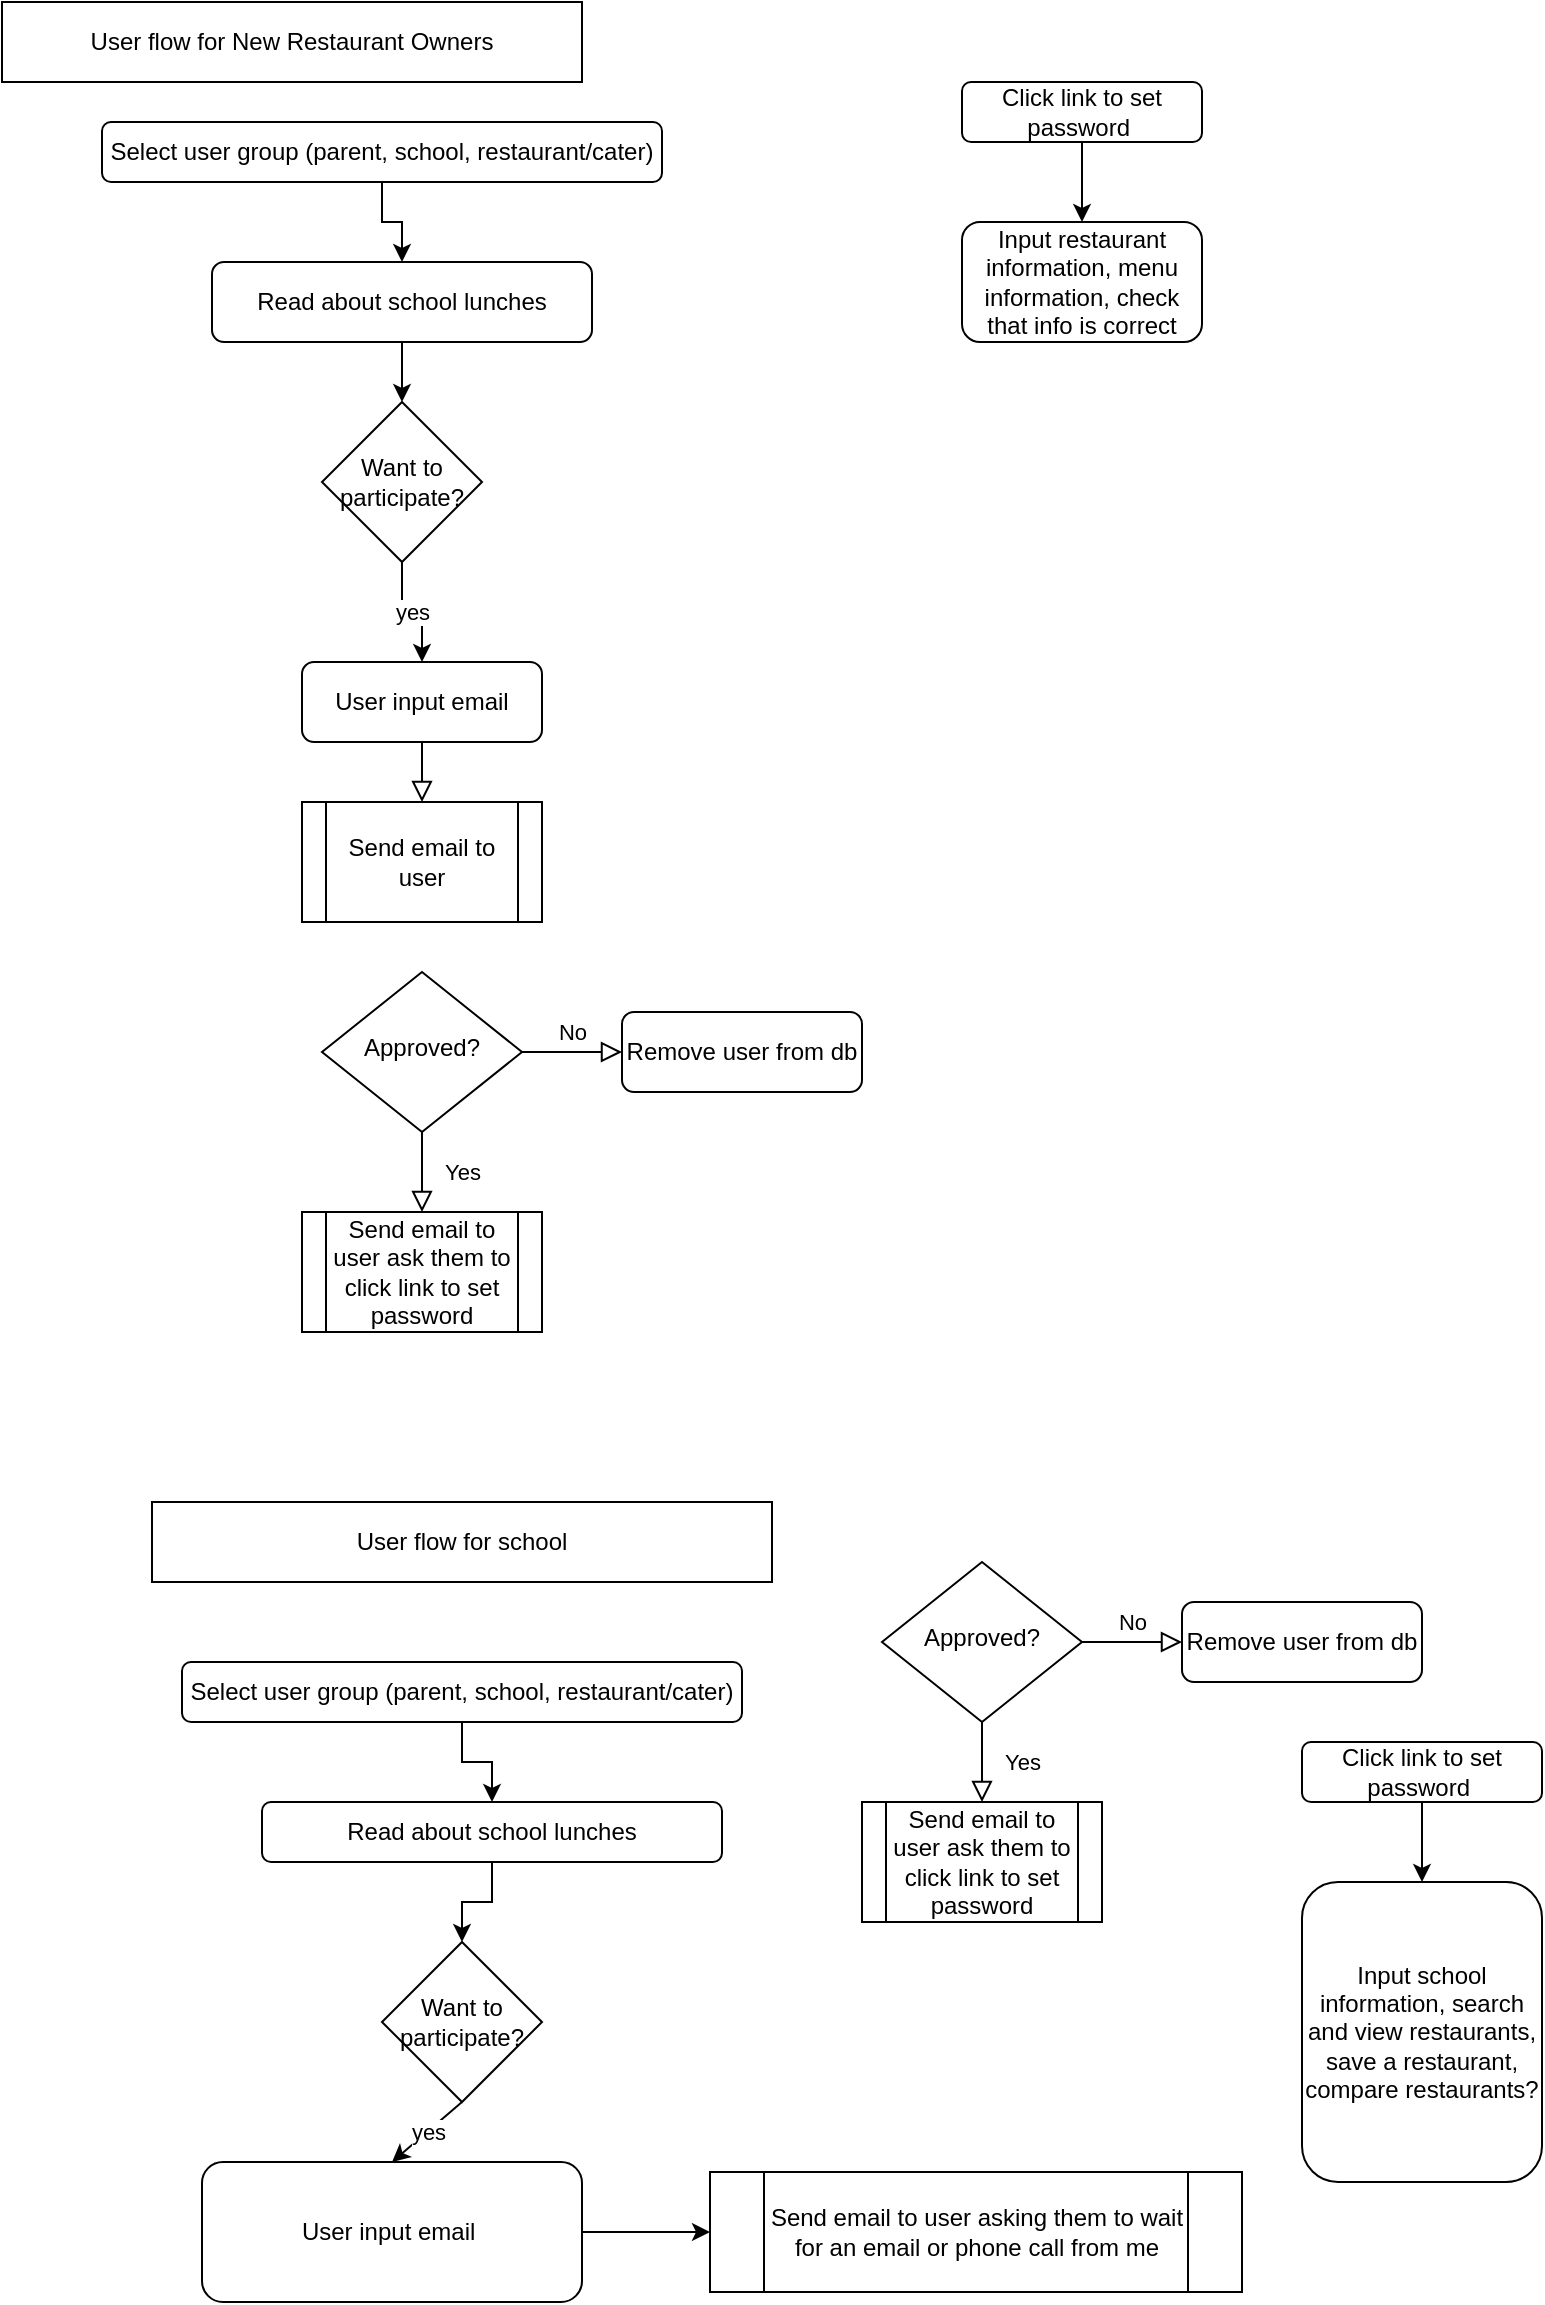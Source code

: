 <mxfile version="20.6.0" type="device"><diagram id="C5RBs43oDa-KdzZeNtuy" name="Page-1"><mxGraphModel dx="1038" dy="617" grid="1" gridSize="10" guides="1" tooltips="1" connect="1" arrows="1" fold="1" page="1" pageScale="1" pageWidth="827" pageHeight="1169" math="0" shadow="0"><root><mxCell id="WIyWlLk6GJQsqaUBKTNV-0"/><mxCell id="WIyWlLk6GJQsqaUBKTNV-1" parent="WIyWlLk6GJQsqaUBKTNV-0"/><mxCell id="WIyWlLk6GJQsqaUBKTNV-2" value="" style="rounded=0;html=1;jettySize=auto;orthogonalLoop=1;fontSize=11;endArrow=block;endFill=0;endSize=8;strokeWidth=1;shadow=0;labelBackgroundColor=none;edgeStyle=orthogonalEdgeStyle;entryX=0.5;entryY=0;entryDx=0;entryDy=0;" parent="WIyWlLk6GJQsqaUBKTNV-1" source="WIyWlLk6GJQsqaUBKTNV-3" edge="1"><mxGeometry relative="1" as="geometry"><mxPoint x="210" y="410" as="targetPoint"/></mxGeometry></mxCell><mxCell id="WIyWlLk6GJQsqaUBKTNV-3" value="User input email" style="rounded=1;whiteSpace=wrap;html=1;fontSize=12;glass=0;strokeWidth=1;shadow=0;" parent="WIyWlLk6GJQsqaUBKTNV-1" vertex="1"><mxGeometry x="150" y="340" width="120" height="40" as="geometry"/></mxCell><mxCell id="WIyWlLk6GJQsqaUBKTNV-4" value="Yes" style="rounded=0;html=1;jettySize=auto;orthogonalLoop=1;fontSize=11;endArrow=block;endFill=0;endSize=8;strokeWidth=1;shadow=0;labelBackgroundColor=none;edgeStyle=orthogonalEdgeStyle;" parent="WIyWlLk6GJQsqaUBKTNV-1" source="WIyWlLk6GJQsqaUBKTNV-6" edge="1"><mxGeometry y="20" relative="1" as="geometry"><mxPoint as="offset"/><mxPoint x="210" y="615" as="targetPoint"/></mxGeometry></mxCell><mxCell id="WIyWlLk6GJQsqaUBKTNV-5" value="No" style="edgeStyle=orthogonalEdgeStyle;rounded=0;html=1;jettySize=auto;orthogonalLoop=1;fontSize=11;endArrow=block;endFill=0;endSize=8;strokeWidth=1;shadow=0;labelBackgroundColor=none;" parent="WIyWlLk6GJQsqaUBKTNV-1" source="WIyWlLk6GJQsqaUBKTNV-6" target="WIyWlLk6GJQsqaUBKTNV-7" edge="1"><mxGeometry y="10" relative="1" as="geometry"><mxPoint as="offset"/></mxGeometry></mxCell><mxCell id="WIyWlLk6GJQsqaUBKTNV-6" value="Approved?" style="rhombus;whiteSpace=wrap;html=1;shadow=0;fontFamily=Helvetica;fontSize=12;align=center;strokeWidth=1;spacing=6;spacingTop=-4;" parent="WIyWlLk6GJQsqaUBKTNV-1" vertex="1"><mxGeometry x="160" y="495" width="100" height="80" as="geometry"/></mxCell><mxCell id="WIyWlLk6GJQsqaUBKTNV-7" value="Remove user from db" style="rounded=1;whiteSpace=wrap;html=1;fontSize=12;glass=0;strokeWidth=1;shadow=0;" parent="WIyWlLk6GJQsqaUBKTNV-1" vertex="1"><mxGeometry x="310" y="515" width="120" height="40" as="geometry"/></mxCell><mxCell id="aN_crIlvZKzbFf_ZlfxF-0" value="User flow for New Restaurant Owners" style="rounded=0;whiteSpace=wrap;html=1;" vertex="1" parent="WIyWlLk6GJQsqaUBKTNV-1"><mxGeometry y="10" width="290" height="40" as="geometry"/></mxCell><mxCell id="aN_crIlvZKzbFf_ZlfxF-1" style="edgeStyle=orthogonalEdgeStyle;rounded=0;orthogonalLoop=1;jettySize=auto;html=1;exitX=0.5;exitY=1;exitDx=0;exitDy=0;" edge="1" parent="WIyWlLk6GJQsqaUBKTNV-1" source="aN_crIlvZKzbFf_ZlfxF-0" target="aN_crIlvZKzbFf_ZlfxF-0"><mxGeometry relative="1" as="geometry"/></mxCell><mxCell id="aN_crIlvZKzbFf_ZlfxF-7" value="Send email to user" style="shape=process;whiteSpace=wrap;html=1;backgroundOutline=1;" vertex="1" parent="WIyWlLk6GJQsqaUBKTNV-1"><mxGeometry x="150" y="410" width="120" height="60" as="geometry"/></mxCell><mxCell id="aN_crIlvZKzbFf_ZlfxF-8" value="Send email to user ask them to click link to set password" style="shape=process;whiteSpace=wrap;html=1;backgroundOutline=1;" vertex="1" parent="WIyWlLk6GJQsqaUBKTNV-1"><mxGeometry x="150" y="615" width="120" height="60" as="geometry"/></mxCell><mxCell id="aN_crIlvZKzbFf_ZlfxF-14" style="edgeStyle=orthogonalEdgeStyle;rounded=0;orthogonalLoop=1;jettySize=auto;html=1;exitX=0.5;exitY=1;exitDx=0;exitDy=0;entryX=0.5;entryY=0;entryDx=0;entryDy=0;" edge="1" parent="WIyWlLk6GJQsqaUBKTNV-1" source="aN_crIlvZKzbFf_ZlfxF-10" target="aN_crIlvZKzbFf_ZlfxF-11"><mxGeometry relative="1" as="geometry"/></mxCell><mxCell id="aN_crIlvZKzbFf_ZlfxF-10" value="Click link to set password&amp;nbsp;" style="rounded=1;whiteSpace=wrap;html=1;" vertex="1" parent="WIyWlLk6GJQsqaUBKTNV-1"><mxGeometry x="480" y="50" width="120" height="30" as="geometry"/></mxCell><mxCell id="aN_crIlvZKzbFf_ZlfxF-11" value="Input restaurant information, menu information, check that info is correct" style="rounded=1;whiteSpace=wrap;html=1;" vertex="1" parent="WIyWlLk6GJQsqaUBKTNV-1"><mxGeometry x="480" y="120" width="120" height="60" as="geometry"/></mxCell><mxCell id="aN_crIlvZKzbFf_ZlfxF-29" style="edgeStyle=orthogonalEdgeStyle;rounded=0;orthogonalLoop=1;jettySize=auto;html=1;exitX=0.5;exitY=1;exitDx=0;exitDy=0;" edge="1" parent="WIyWlLk6GJQsqaUBKTNV-1" source="aN_crIlvZKzbFf_ZlfxF-22" target="aN_crIlvZKzbFf_ZlfxF-23"><mxGeometry relative="1" as="geometry"/></mxCell><mxCell id="aN_crIlvZKzbFf_ZlfxF-22" value="Read about school lunches" style="rounded=1;whiteSpace=wrap;html=1;" vertex="1" parent="WIyWlLk6GJQsqaUBKTNV-1"><mxGeometry x="105" y="140" width="190" height="40" as="geometry"/></mxCell><mxCell id="aN_crIlvZKzbFf_ZlfxF-25" style="edgeStyle=orthogonalEdgeStyle;rounded=0;orthogonalLoop=1;jettySize=auto;html=1;exitX=1;exitY=0;exitDx=0;exitDy=0;" edge="1" parent="WIyWlLk6GJQsqaUBKTNV-1" source="aN_crIlvZKzbFf_ZlfxF-23"><mxGeometry relative="1" as="geometry"><mxPoint x="220" y="250" as="targetPoint"/></mxGeometry></mxCell><mxCell id="aN_crIlvZKzbFf_ZlfxF-31" value="yes" style="edgeStyle=orthogonalEdgeStyle;rounded=0;orthogonalLoop=1;jettySize=auto;html=1;exitX=0.5;exitY=1;exitDx=0;exitDy=0;entryX=0.5;entryY=0;entryDx=0;entryDy=0;" edge="1" parent="WIyWlLk6GJQsqaUBKTNV-1" source="aN_crIlvZKzbFf_ZlfxF-23" target="WIyWlLk6GJQsqaUBKTNV-3"><mxGeometry relative="1" as="geometry"/></mxCell><mxCell id="aN_crIlvZKzbFf_ZlfxF-23" value="Want to participate?" style="rhombus;whiteSpace=wrap;html=1;" vertex="1" parent="WIyWlLk6GJQsqaUBKTNV-1"><mxGeometry x="160" y="210" width="80" height="80" as="geometry"/></mxCell><mxCell id="aN_crIlvZKzbFf_ZlfxF-26" value="" style="edgeStyle=orthogonalEdgeStyle;rounded=0;orthogonalLoop=1;jettySize=auto;html=1;entryX=0.5;entryY=0;entryDx=0;entryDy=0;" edge="1" parent="WIyWlLk6GJQsqaUBKTNV-1" source="aN_crIlvZKzbFf_ZlfxF-24" target="aN_crIlvZKzbFf_ZlfxF-22"><mxGeometry relative="1" as="geometry"/></mxCell><mxCell id="aN_crIlvZKzbFf_ZlfxF-24" value="Select user group (parent, school, restaurant/cater)" style="rounded=1;whiteSpace=wrap;html=1;" vertex="1" parent="WIyWlLk6GJQsqaUBKTNV-1"><mxGeometry x="50" y="70" width="280" height="30" as="geometry"/></mxCell><mxCell id="aN_crIlvZKzbFf_ZlfxF-32" value="User flow for school" style="rounded=0;whiteSpace=wrap;html=1;" vertex="1" parent="WIyWlLk6GJQsqaUBKTNV-1"><mxGeometry x="75" y="760" width="310" height="40" as="geometry"/></mxCell><mxCell id="aN_crIlvZKzbFf_ZlfxF-39" style="edgeStyle=orthogonalEdgeStyle;rounded=0;orthogonalLoop=1;jettySize=auto;html=1;exitX=0.5;exitY=1;exitDx=0;exitDy=0;" edge="1" parent="WIyWlLk6GJQsqaUBKTNV-1" source="aN_crIlvZKzbFf_ZlfxF-33" target="aN_crIlvZKzbFf_ZlfxF-34"><mxGeometry relative="1" as="geometry"/></mxCell><mxCell id="aN_crIlvZKzbFf_ZlfxF-33" value="Select user group (parent, school, restaurant/cater)" style="rounded=1;whiteSpace=wrap;html=1;" vertex="1" parent="WIyWlLk6GJQsqaUBKTNV-1"><mxGeometry x="90" y="840" width="280" height="30" as="geometry"/></mxCell><mxCell id="aN_crIlvZKzbFf_ZlfxF-37" style="edgeStyle=orthogonalEdgeStyle;rounded=0;orthogonalLoop=1;jettySize=auto;html=1;exitX=0.5;exitY=1;exitDx=0;exitDy=0;" edge="1" parent="WIyWlLk6GJQsqaUBKTNV-1" source="aN_crIlvZKzbFf_ZlfxF-34" target="aN_crIlvZKzbFf_ZlfxF-35"><mxGeometry relative="1" as="geometry"/></mxCell><mxCell id="aN_crIlvZKzbFf_ZlfxF-34" value="Read about school lunches" style="rounded=1;whiteSpace=wrap;html=1;" vertex="1" parent="WIyWlLk6GJQsqaUBKTNV-1"><mxGeometry x="130" y="910" width="230" height="30" as="geometry"/></mxCell><mxCell id="aN_crIlvZKzbFf_ZlfxF-35" value="Want to participate?" style="rhombus;whiteSpace=wrap;html=1;" vertex="1" parent="WIyWlLk6GJQsqaUBKTNV-1"><mxGeometry x="190" y="980" width="80" height="80" as="geometry"/></mxCell><mxCell id="aN_crIlvZKzbFf_ZlfxF-42" value="User input email&amp;nbsp;" style="rounded=1;whiteSpace=wrap;html=1;fontSize=12;glass=0;strokeWidth=1;shadow=0;" vertex="1" parent="WIyWlLk6GJQsqaUBKTNV-1"><mxGeometry x="100" y="1090" width="190" height="70" as="geometry"/></mxCell><mxCell id="aN_crIlvZKzbFf_ZlfxF-43" value="yes" style="endArrow=classic;html=1;rounded=0;exitX=0.5;exitY=1;exitDx=0;exitDy=0;entryX=0.5;entryY=0;entryDx=0;entryDy=0;" edge="1" parent="WIyWlLk6GJQsqaUBKTNV-1" source="aN_crIlvZKzbFf_ZlfxF-35" target="aN_crIlvZKzbFf_ZlfxF-42"><mxGeometry width="50" height="50" relative="1" as="geometry"><mxPoint x="390" y="1090" as="sourcePoint"/><mxPoint x="440" y="1040" as="targetPoint"/></mxGeometry></mxCell><mxCell id="aN_crIlvZKzbFf_ZlfxF-46" value="Send email to user asking them to wait for an email or phone call from me" style="shape=process;whiteSpace=wrap;html=1;backgroundOutline=1;" vertex="1" parent="WIyWlLk6GJQsqaUBKTNV-1"><mxGeometry x="354" y="1095" width="266" height="60" as="geometry"/></mxCell><mxCell id="aN_crIlvZKzbFf_ZlfxF-47" value="" style="endArrow=classic;html=1;rounded=0;exitX=1;exitY=0.5;exitDx=0;exitDy=0;entryX=0;entryY=0.5;entryDx=0;entryDy=0;" edge="1" parent="WIyWlLk6GJQsqaUBKTNV-1" source="aN_crIlvZKzbFf_ZlfxF-42" target="aN_crIlvZKzbFf_ZlfxF-46"><mxGeometry width="50" height="50" relative="1" as="geometry"><mxPoint x="390" y="1020" as="sourcePoint"/><mxPoint x="440" y="970" as="targetPoint"/></mxGeometry></mxCell><mxCell id="aN_crIlvZKzbFf_ZlfxF-48" value="Yes" style="rounded=0;html=1;jettySize=auto;orthogonalLoop=1;fontSize=11;endArrow=block;endFill=0;endSize=8;strokeWidth=1;shadow=0;labelBackgroundColor=none;edgeStyle=orthogonalEdgeStyle;" edge="1" parent="WIyWlLk6GJQsqaUBKTNV-1" source="aN_crIlvZKzbFf_ZlfxF-50"><mxGeometry y="20" relative="1" as="geometry"><mxPoint as="offset"/><mxPoint x="490" y="910" as="targetPoint"/></mxGeometry></mxCell><mxCell id="aN_crIlvZKzbFf_ZlfxF-49" value="No" style="edgeStyle=orthogonalEdgeStyle;rounded=0;html=1;jettySize=auto;orthogonalLoop=1;fontSize=11;endArrow=block;endFill=0;endSize=8;strokeWidth=1;shadow=0;labelBackgroundColor=none;" edge="1" parent="WIyWlLk6GJQsqaUBKTNV-1" source="aN_crIlvZKzbFf_ZlfxF-50" target="aN_crIlvZKzbFf_ZlfxF-51"><mxGeometry y="10" relative="1" as="geometry"><mxPoint as="offset"/></mxGeometry></mxCell><mxCell id="aN_crIlvZKzbFf_ZlfxF-50" value="Approved?" style="rhombus;whiteSpace=wrap;html=1;shadow=0;fontFamily=Helvetica;fontSize=12;align=center;strokeWidth=1;spacing=6;spacingTop=-4;" vertex="1" parent="WIyWlLk6GJQsqaUBKTNV-1"><mxGeometry x="440" y="790" width="100" height="80" as="geometry"/></mxCell><mxCell id="aN_crIlvZKzbFf_ZlfxF-51" value="Remove user from db" style="rounded=1;whiteSpace=wrap;html=1;fontSize=12;glass=0;strokeWidth=1;shadow=0;" vertex="1" parent="WIyWlLk6GJQsqaUBKTNV-1"><mxGeometry x="590" y="810" width="120" height="40" as="geometry"/></mxCell><mxCell id="aN_crIlvZKzbFf_ZlfxF-52" value="Send email to user ask them to click link to set password" style="shape=process;whiteSpace=wrap;html=1;backgroundOutline=1;" vertex="1" parent="WIyWlLk6GJQsqaUBKTNV-1"><mxGeometry x="430" y="910" width="120" height="60" as="geometry"/></mxCell><mxCell id="aN_crIlvZKzbFf_ZlfxF-53" style="edgeStyle=orthogonalEdgeStyle;rounded=0;orthogonalLoop=1;jettySize=auto;html=1;exitX=0.5;exitY=1;exitDx=0;exitDy=0;entryX=0.5;entryY=0;entryDx=0;entryDy=0;" edge="1" parent="WIyWlLk6GJQsqaUBKTNV-1" source="aN_crIlvZKzbFf_ZlfxF-54" target="aN_crIlvZKzbFf_ZlfxF-55"><mxGeometry relative="1" as="geometry"/></mxCell><mxCell id="aN_crIlvZKzbFf_ZlfxF-54" value="Click link to set password&amp;nbsp;" style="rounded=1;whiteSpace=wrap;html=1;" vertex="1" parent="WIyWlLk6GJQsqaUBKTNV-1"><mxGeometry x="650" y="880" width="120" height="30" as="geometry"/></mxCell><mxCell id="aN_crIlvZKzbFf_ZlfxF-55" value="Input school information, search and view restaurants, save a restaurant, compare restaurants?" style="rounded=1;whiteSpace=wrap;html=1;" vertex="1" parent="WIyWlLk6GJQsqaUBKTNV-1"><mxGeometry x="650" y="950" width="120" height="150" as="geometry"/></mxCell></root></mxGraphModel></diagram></mxfile>